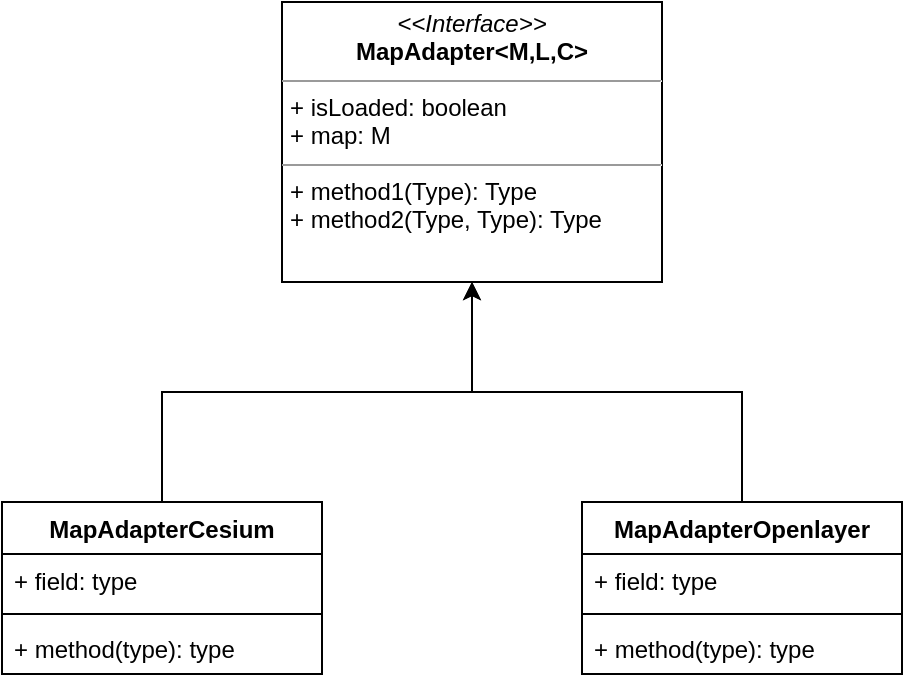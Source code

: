 <mxfile version="15.7.3" type="github"><diagram id="FIofJMqYa30VkVM5ILSy" name="Page-1"><mxGraphModel dx="1404" dy="745" grid="1" gridSize="10" guides="1" tooltips="1" connect="1" arrows="1" fold="1" page="1" pageScale="1" pageWidth="850" pageHeight="1100" math="0" shadow="0"><root><mxCell id="0"/><mxCell id="1" parent="0"/><mxCell id="P7kbX7A5Kf8oKNE5XmEZ-22" value="&lt;p style=&quot;margin: 0px ; margin-top: 4px ; text-align: center&quot;&gt;&lt;i&gt;&amp;lt;&amp;lt;Interface&amp;gt;&amp;gt;&lt;/i&gt;&lt;br&gt;&lt;b&gt;MapAdapter&amp;lt;M,L,C&amp;gt;&lt;/b&gt;&lt;br&gt;&lt;/p&gt;&lt;hr size=&quot;1&quot;&gt;&lt;p style=&quot;margin: 0px ; margin-left: 4px&quot;&gt;+ isLoaded: boolean&lt;br&gt;+ map: M&lt;/p&gt;&lt;hr size=&quot;1&quot;&gt;&lt;p style=&quot;margin: 0px ; margin-left: 4px&quot;&gt;+ method1(Type): Type&lt;br&gt;+ method2(Type, Type): Type&lt;/p&gt;" style="verticalAlign=top;align=left;overflow=fill;fontSize=12;fontFamily=Helvetica;html=1;" parent="1" vertex="1"><mxGeometry x="310" y="50" width="190" height="140" as="geometry"/></mxCell><mxCell id="P7kbX7A5Kf8oKNE5XmEZ-30" style="edgeStyle=orthogonalEdgeStyle;rounded=0;orthogonalLoop=1;jettySize=auto;html=1;" parent="1" source="P7kbX7A5Kf8oKNE5XmEZ-26" target="P7kbX7A5Kf8oKNE5XmEZ-22" edge="1"><mxGeometry relative="1" as="geometry"/></mxCell><mxCell id="P7kbX7A5Kf8oKNE5XmEZ-26" value="MapAdapterCesium" style="swimlane;fontStyle=1;align=center;verticalAlign=top;childLayout=stackLayout;horizontal=1;startSize=26;horizontalStack=0;resizeParent=1;resizeParentMax=0;resizeLast=0;collapsible=1;marginBottom=0;" parent="1" vertex="1"><mxGeometry x="170" y="300" width="160" height="86" as="geometry"/></mxCell><mxCell id="P7kbX7A5Kf8oKNE5XmEZ-27" value="+ field: type" style="text;strokeColor=none;fillColor=none;align=left;verticalAlign=top;spacingLeft=4;spacingRight=4;overflow=hidden;rotatable=0;points=[[0,0.5],[1,0.5]];portConstraint=eastwest;" parent="P7kbX7A5Kf8oKNE5XmEZ-26" vertex="1"><mxGeometry y="26" width="160" height="26" as="geometry"/></mxCell><mxCell id="P7kbX7A5Kf8oKNE5XmEZ-28" value="" style="line;strokeWidth=1;fillColor=none;align=left;verticalAlign=middle;spacingTop=-1;spacingLeft=3;spacingRight=3;rotatable=0;labelPosition=right;points=[];portConstraint=eastwest;" parent="P7kbX7A5Kf8oKNE5XmEZ-26" vertex="1"><mxGeometry y="52" width="160" height="8" as="geometry"/></mxCell><mxCell id="P7kbX7A5Kf8oKNE5XmEZ-29" value="+ method(type): type" style="text;strokeColor=none;fillColor=none;align=left;verticalAlign=top;spacingLeft=4;spacingRight=4;overflow=hidden;rotatable=0;points=[[0,0.5],[1,0.5]];portConstraint=eastwest;" parent="P7kbX7A5Kf8oKNE5XmEZ-26" vertex="1"><mxGeometry y="60" width="160" height="26" as="geometry"/></mxCell><mxCell id="P7kbX7A5Kf8oKNE5XmEZ-35" style="edgeStyle=orthogonalEdgeStyle;rounded=0;orthogonalLoop=1;jettySize=auto;html=1;entryX=0.5;entryY=1;entryDx=0;entryDy=0;" parent="1" source="P7kbX7A5Kf8oKNE5XmEZ-31" target="P7kbX7A5Kf8oKNE5XmEZ-22" edge="1"><mxGeometry relative="1" as="geometry"><mxPoint x="380" y="200" as="targetPoint"/></mxGeometry></mxCell><mxCell id="P7kbX7A5Kf8oKNE5XmEZ-31" value="MapAdapterOpenlayer" style="swimlane;fontStyle=1;align=center;verticalAlign=top;childLayout=stackLayout;horizontal=1;startSize=26;horizontalStack=0;resizeParent=1;resizeParentMax=0;resizeLast=0;collapsible=1;marginBottom=0;" parent="1" vertex="1"><mxGeometry x="460" y="300" width="160" height="86" as="geometry"/></mxCell><mxCell id="P7kbX7A5Kf8oKNE5XmEZ-32" value="+ field: type" style="text;strokeColor=none;fillColor=none;align=left;verticalAlign=top;spacingLeft=4;spacingRight=4;overflow=hidden;rotatable=0;points=[[0,0.5],[1,0.5]];portConstraint=eastwest;" parent="P7kbX7A5Kf8oKNE5XmEZ-31" vertex="1"><mxGeometry y="26" width="160" height="26" as="geometry"/></mxCell><mxCell id="P7kbX7A5Kf8oKNE5XmEZ-33" value="" style="line;strokeWidth=1;fillColor=none;align=left;verticalAlign=middle;spacingTop=-1;spacingLeft=3;spacingRight=3;rotatable=0;labelPosition=right;points=[];portConstraint=eastwest;" parent="P7kbX7A5Kf8oKNE5XmEZ-31" vertex="1"><mxGeometry y="52" width="160" height="8" as="geometry"/></mxCell><mxCell id="P7kbX7A5Kf8oKNE5XmEZ-34" value="+ method(type): type" style="text;strokeColor=none;fillColor=none;align=left;verticalAlign=top;spacingLeft=4;spacingRight=4;overflow=hidden;rotatable=0;points=[[0,0.5],[1,0.5]];portConstraint=eastwest;" parent="P7kbX7A5Kf8oKNE5XmEZ-31" vertex="1"><mxGeometry y="60" width="160" height="26" as="geometry"/></mxCell></root></mxGraphModel></diagram></mxfile>